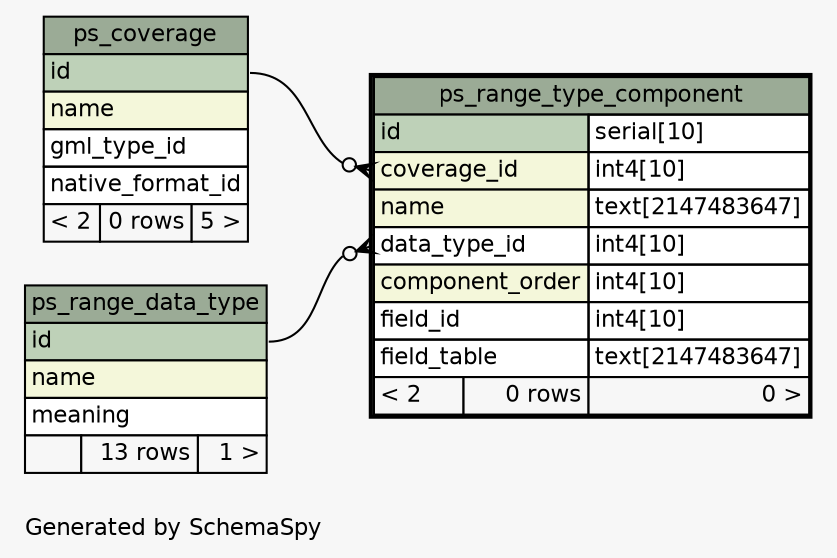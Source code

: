 // dot 2.26.3 on Linux 3.2.0-58-generic
// SchemaSpy rev 590
digraph "oneDegreeRelationshipsDiagram" {
  graph [
    rankdir="RL"
    bgcolor="#f7f7f7"
    label="\nGenerated by SchemaSpy"
    labeljust="l"
    nodesep="0.18"
    ranksep="0.46"
    fontname="Helvetica"
    fontsize="11"
  ];
  node [
    fontname="Helvetica"
    fontsize="11"
    shape="plaintext"
  ];
  edge [
    arrowsize="0.8"
  ];
  "ps_range_type_component":"coverage_id":w -> "ps_coverage":"id":e [arrowhead=none dir=back arrowtail=crowodot];
  "ps_range_type_component":"data_type_id":w -> "ps_range_data_type":"id":e [arrowhead=none dir=back arrowtail=crowodot];
  "ps_coverage" [
    label=<
    <TABLE BORDER="0" CELLBORDER="1" CELLSPACING="0" BGCOLOR="#ffffff">
      <TR><TD COLSPAN="3" BGCOLOR="#9bab96" ALIGN="CENTER">ps_coverage</TD></TR>
      <TR><TD PORT="id" COLSPAN="3" BGCOLOR="#bed1b8" ALIGN="LEFT">id</TD></TR>
      <TR><TD PORT="name" COLSPAN="3" BGCOLOR="#f4f7da" ALIGN="LEFT">name</TD></TR>
      <TR><TD PORT="gml_type_id" COLSPAN="3" ALIGN="LEFT">gml_type_id</TD></TR>
      <TR><TD PORT="native_format_id" COLSPAN="3" ALIGN="LEFT">native_format_id</TD></TR>
      <TR><TD ALIGN="LEFT" BGCOLOR="#f7f7f7">&lt; 2</TD><TD ALIGN="RIGHT" BGCOLOR="#f7f7f7">0 rows</TD><TD ALIGN="RIGHT" BGCOLOR="#f7f7f7">5 &gt;</TD></TR>
    </TABLE>>
    URL="ps_coverage.html"
    tooltip="ps_coverage"
  ];
  "ps_range_data_type" [
    label=<
    <TABLE BORDER="0" CELLBORDER="1" CELLSPACING="0" BGCOLOR="#ffffff">
      <TR><TD COLSPAN="3" BGCOLOR="#9bab96" ALIGN="CENTER">ps_range_data_type</TD></TR>
      <TR><TD PORT="id" COLSPAN="3" BGCOLOR="#bed1b8" ALIGN="LEFT">id</TD></TR>
      <TR><TD PORT="name" COLSPAN="3" BGCOLOR="#f4f7da" ALIGN="LEFT">name</TD></TR>
      <TR><TD PORT="meaning" COLSPAN="3" ALIGN="LEFT">meaning</TD></TR>
      <TR><TD ALIGN="LEFT" BGCOLOR="#f7f7f7">  </TD><TD ALIGN="RIGHT" BGCOLOR="#f7f7f7">13 rows</TD><TD ALIGN="RIGHT" BGCOLOR="#f7f7f7">1 &gt;</TD></TR>
    </TABLE>>
    URL="ps_range_data_type.html"
    tooltip="ps_range_data_type"
  ];
  "ps_range_type_component" [
    label=<
    <TABLE BORDER="2" CELLBORDER="1" CELLSPACING="0" BGCOLOR="#ffffff">
      <TR><TD COLSPAN="3" BGCOLOR="#9bab96" ALIGN="CENTER">ps_range_type_component</TD></TR>
      <TR><TD PORT="id" COLSPAN="2" BGCOLOR="#bed1b8" ALIGN="LEFT">id</TD><TD PORT="id.type" ALIGN="LEFT">serial[10]</TD></TR>
      <TR><TD PORT="coverage_id" COLSPAN="2" BGCOLOR="#f4f7da" ALIGN="LEFT">coverage_id</TD><TD PORT="coverage_id.type" ALIGN="LEFT">int4[10]</TD></TR>
      <TR><TD PORT="name" COLSPAN="2" BGCOLOR="#f4f7da" ALIGN="LEFT">name</TD><TD PORT="name.type" ALIGN="LEFT">text[2147483647]</TD></TR>
      <TR><TD PORT="data_type_id" COLSPAN="2" ALIGN="LEFT">data_type_id</TD><TD PORT="data_type_id.type" ALIGN="LEFT">int4[10]</TD></TR>
      <TR><TD PORT="component_order" COLSPAN="2" BGCOLOR="#f4f7da" ALIGN="LEFT">component_order</TD><TD PORT="component_order.type" ALIGN="LEFT">int4[10]</TD></TR>
      <TR><TD PORT="field_id" COLSPAN="2" ALIGN="LEFT">field_id</TD><TD PORT="field_id.type" ALIGN="LEFT">int4[10]</TD></TR>
      <TR><TD PORT="field_table" COLSPAN="2" ALIGN="LEFT">field_table</TD><TD PORT="field_table.type" ALIGN="LEFT">text[2147483647]</TD></TR>
      <TR><TD ALIGN="LEFT" BGCOLOR="#f7f7f7">&lt; 2</TD><TD ALIGN="RIGHT" BGCOLOR="#f7f7f7">0 rows</TD><TD ALIGN="RIGHT" BGCOLOR="#f7f7f7">0 &gt;</TD></TR>
    </TABLE>>
    URL="ps_range_type_component.html"
    tooltip="ps_range_type_component"
  ];
}
